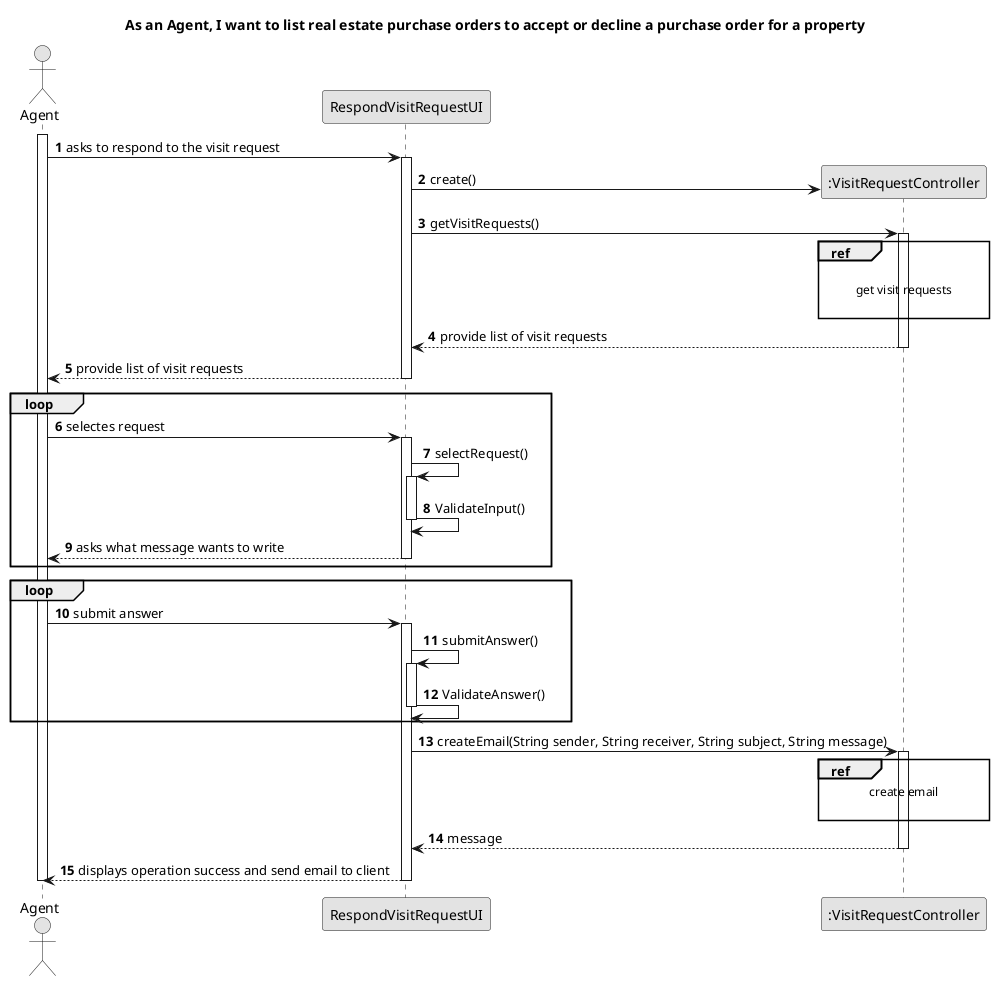 @startuml
skinparam monochrome true
skinparam packageStyle rectangle
skinparam shadowing false

title As an Agent, I want to list real estate purchase orders to accept or decline a purchase order for a property

autonumber

actor "Agent" as AGT
participant "RespondVisitRequestUI" as UI
participant ":VisitRequestController" as CTRL
'participant ":Repositories" as RepositorySingleton
'participant "repositories\n:Repositories" as PLAT
'participant "visitRequestRepository\n:VisitRequestRepository" as REP



activate AGT

    AGT -> UI : asks to respond to the visit request
    activate UI

    UI ->CTRL**: create()
     UI -> CTRL : getVisitRequests()

     activate CTRL

     ref over CTRL

     get visit requests

     end ref



      CTRL --> UI : provide list of visit requests
     deactivate CTRL



    UI --> AGT : provide list of visit requests
    deactivate UI


    group loop
    AGT -> UI : selectes request
    activate UI

        UI -> UI : selectRequest()
        activate UI

        UI->UI : ValidateInput()
        deactivate UI


    UI--> AGT : asks what message wants to write
    deactivate UI
    end

    group loop
    AGT -> UI : submit answer
    activate UI

        UI -> UI : submitAnswer()
        activate UI

        UI->UI : ValidateAnswer()
        deactivate UI

        end

        UI -> CTRL : createEmail(String sender, String receiver, String subject, String message)

        activate CTRL

        ref over CTRL
        create email

        end ref


        CTRL --> UI : message
        deactivate CTRL
    UI --> AGT: displays operation success and send email to client
    deactivate UI

deactivate AGT

@enduml